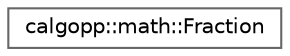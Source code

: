digraph "Graphical Class Hierarchy"
{
 // LATEX_PDF_SIZE
  bgcolor="transparent";
  edge [fontname=Helvetica,fontsize=10,labelfontname=Helvetica,labelfontsize=10];
  node [fontname=Helvetica,fontsize=10,shape=box,height=0.2,width=0.4];
  rankdir="LR";
  Node0 [label="calgopp::math::Fraction",height=0.2,width=0.4,color="grey40", fillcolor="white", style="filled",URL="$classcalgopp_1_1math_1_1Fraction.html",tooltip=" "];
}
